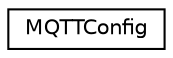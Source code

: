 digraph "Gráfico de Hierarquia de Classes"
{
 // LATEX_PDF_SIZE
  edge [fontname="Helvetica",fontsize="10",labelfontname="Helvetica",labelfontsize="10"];
  node [fontname="Helvetica",fontsize="10",shape=record];
  rankdir="LR";
  Node0 [label="MQTTConfig",height=0.2,width=0.4,color="black", fillcolor="white", style="filled",URL="$structMQTTConfig.html",tooltip=" "];
}
